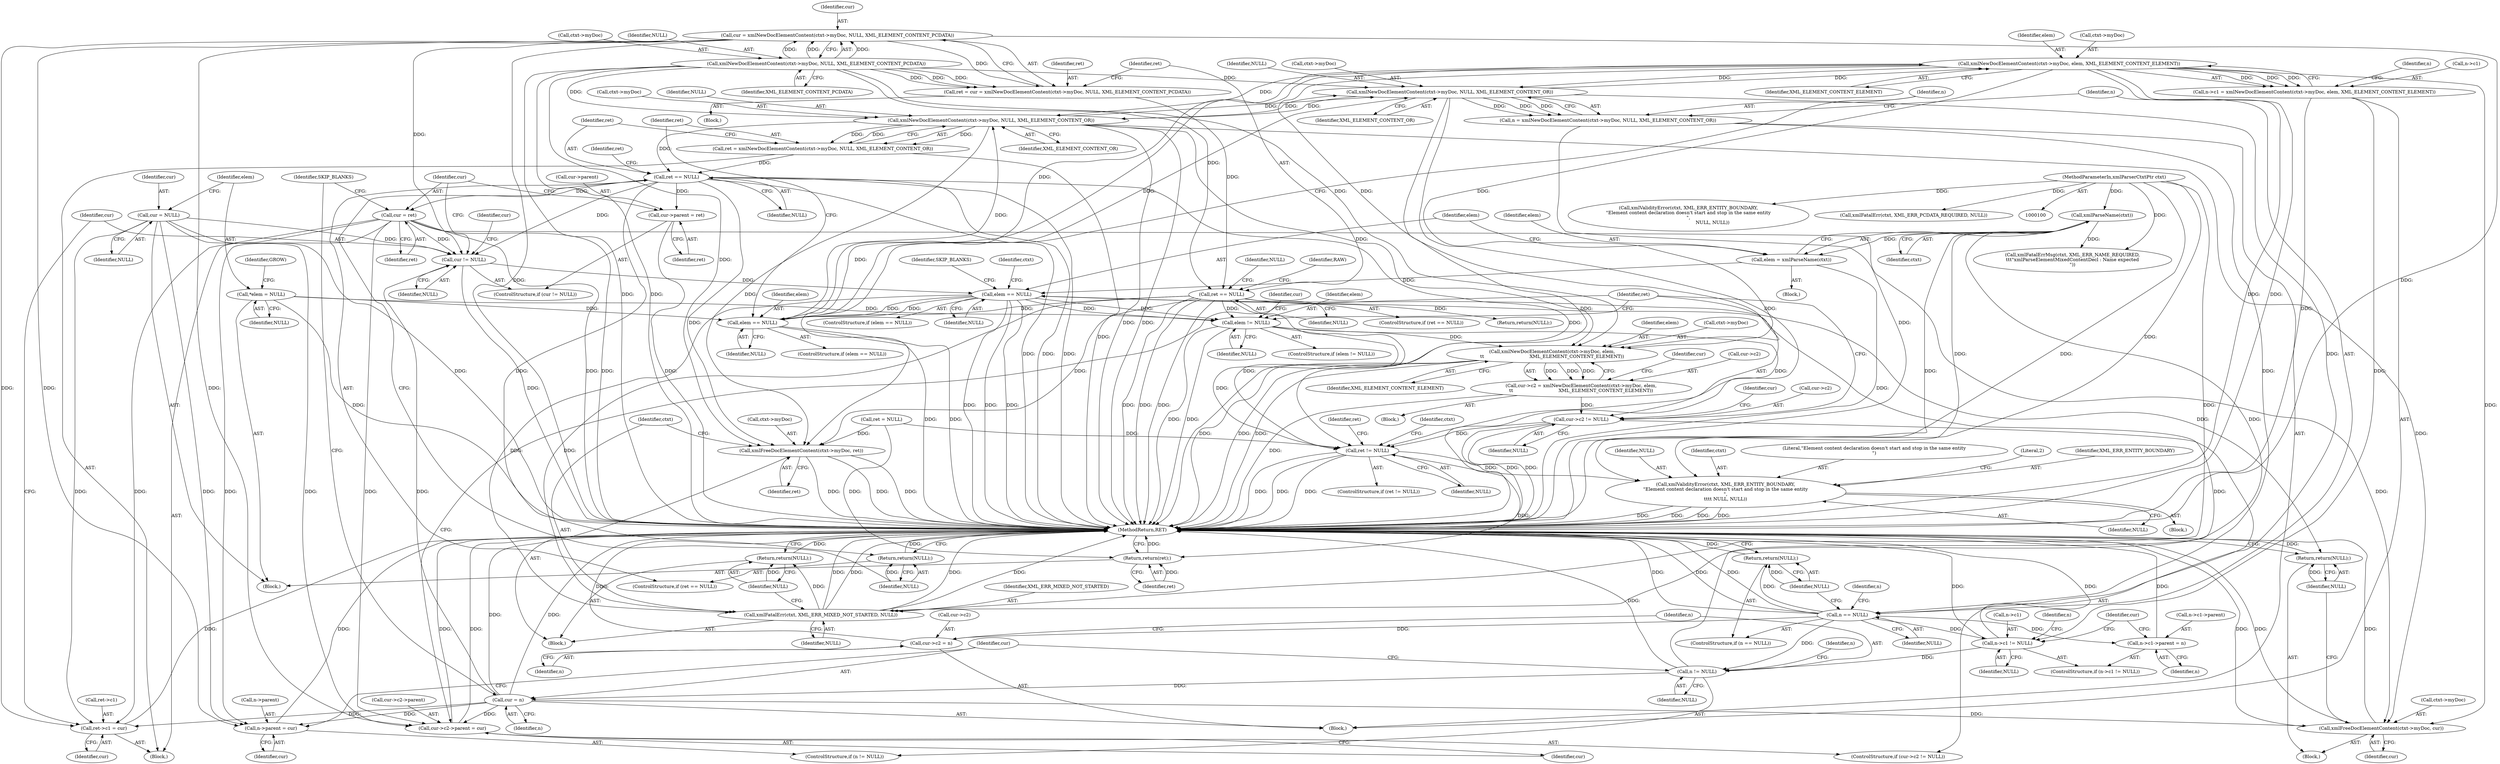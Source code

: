digraph "0_Chrome_d0947db40187f4708c58e64cbd6013faf9eddeed_16@pointer" {
"1000272" [label="(Call,xmlNewDocElementContent(ctxt->myDoc, elem, XML_ELEMENT_CONTENT_ELEMENT))"];
"1000256" [label="(Call,xmlNewDocElementContent(ctxt->myDoc, NULL, XML_ELEMENT_CONTENT_OR))"];
"1000223" [label="(Call,xmlNewDocElementContent(ctxt->myDoc, NULL, XML_ELEMENT_CONTENT_OR))"];
"1000198" [label="(Call,xmlNewDocElementContent(ctxt->myDoc, NULL, XML_ELEMENT_CONTENT_PCDATA))"];
"1000272" [label="(Call,xmlNewDocElementContent(ctxt->myDoc, elem, XML_ELEMENT_CONTENT_ELEMENT))"];
"1000217" [label="(Call,elem == NULL)"];
"1000314" [label="(Call,elem == NULL)"];
"1000309" [label="(Call,elem = xmlParseName(ctxt))"];
"1000311" [label="(Call,xmlParseName(ctxt))"];
"1000101" [label="(MethodParameterIn,xmlParserCtxtPtr ctxt)"];
"1000297" [label="(Call,n != NULL)"];
"1000263" [label="(Call,n == NULL)"];
"1000254" [label="(Call,n = xmlNewDocElementContent(ctxt->myDoc, NULL, XML_ELEMENT_CONTENT_OR))"];
"1000279" [label="(Call,n->c1 != NULL)"];
"1000268" [label="(Call,n->c1 = xmlNewDocElementContent(ctxt->myDoc, elem, XML_ELEMENT_CONTENT_ELEMENT))"];
"1000241" [label="(Call,cur != NULL)"];
"1000305" [label="(Call,cur = n)"];
"1000196" [label="(Call,cur = xmlNewDocElementContent(ctxt->myDoc, NULL, XML_ELEMENT_CONTENT_PCDATA))"];
"1000109" [label="(Call,cur = NULL)"];
"1000249" [label="(Call,cur = ret)"];
"1000230" [label="(Call,ret == NULL)"];
"1000221" [label="(Call,ret = xmlNewDocElementContent(ctxt->myDoc, NULL, XML_ELEMENT_CONTENT_OR))"];
"1000114" [label="(Call,*elem = NULL)"];
"1000205" [label="(Call,ret == NULL)"];
"1000194" [label="(Call,ret = cur = xmlNewDocElementContent(ctxt->myDoc, NULL, XML_ELEMENT_CONTENT_PCDATA))"];
"1000233" [label="(Return,return(NULL);)"];
"1000266" [label="(Return,return(NULL);)"];
"1000235" [label="(Call,ret->c1 = cur)"];
"1000300" [label="(Call,n->parent = cur)"];
"1000322" [label="(Call,xmlFreeDocElementContent(ctxt->myDoc, cur))"];
"1000362" [label="(Call,cur->c2->parent = cur)"];
"1000284" [label="(Call,n->c1->parent = n)"];
"1000291" [label="(Call,cur->c2 = n)"];
"1000350" [label="(Call,xmlNewDocElementContent(ctxt->myDoc, elem,\n\t\t                               XML_ELEMENT_CONTENT_ELEMENT))"];
"1000346" [label="(Call,cur->c2 = xmlNewDocElementContent(ctxt->myDoc, elem,\n\t\t                               XML_ELEMENT_CONTENT_ELEMENT))"];
"1000357" [label="(Call,cur->c2 != NULL)"];
"1000370" [label="(Call,ret != NULL)"];
"1000391" [label="(Call,xmlValidityError(ctxt, XML_ERR_ENTITY_BOUNDARY,\n\"Element content declaration doesn't start and stop in the same entity\n\",\n\t\t\t\t NULL, NULL))"];
"1000418" [label="(Return,return(ret);)"];
"1000401" [label="(Call,xmlFreeDocElementContent(ctxt->myDoc, ret))"];
"1000327" [label="(Return,return(NULL);)"];
"1000342" [label="(Call,elem != NULL)"];
"1000406" [label="(Call,xmlFatalErr(ctxt, XML_ERR_MIXED_NOT_STARTED, NULL))"];
"1000410" [label="(Return,return(NULL);)"];
"1000244" [label="(Call,cur->parent = ret)"];
"1000249" [label="(Call,cur = ret)"];
"1000365" [label="(Identifier,cur)"];
"1000265" [label="(Identifier,NULL)"];
"1000326" [label="(Identifier,cur)"];
"1000109" [label="(Call,cur = NULL)"];
"1000391" [label="(Call,xmlValidityError(ctxt, XML_ERR_ENTITY_BOUNDARY,\n\"Element content declaration doesn't start and stop in the same entity\n\",\n\t\t\t\t NULL, NULL))"];
"1000117" [label="(Identifier,GROW)"];
"1000401" [label="(Call,xmlFreeDocElementContent(ctxt->myDoc, ret))"];
"1000308" [label="(Identifier,SKIP_BLANKS)"];
"1000199" [label="(Call,ctxt->myDoc)"];
"1000243" [label="(Identifier,NULL)"];
"1000235" [label="(Call,ret->c1 = cur)"];
"1000114" [label="(Call,*elem = NULL)"];
"1000197" [label="(Identifier,cur)"];
"1000298" [label="(Identifier,n)"];
"1000371" [label="(Identifier,ret)"];
"1000295" [label="(Identifier,n)"];
"1000375" [label="(Identifier,ret)"];
"1000402" [label="(Call,ctxt->myDoc)"];
"1000293" [label="(Identifier,cur)"];
"1000207" [label="(Identifier,NULL)"];
"1000362" [label="(Call,cur->c2->parent = cur)"];
"1000363" [label="(Call,cur->c2->parent)"];
"1000230" [label="(Call,ret == NULL)"];
"1000304" [label="(Identifier,cur)"];
"1000254" [label="(Call,n = xmlNewDocElementContent(ctxt->myDoc, NULL, XML_ELEMENT_CONTENT_OR))"];
"1000345" [label="(Block,)"];
"1000313" [label="(ControlStructure,if (elem == NULL))"];
"1000218" [label="(Identifier,elem)"];
"1000103" [label="(Block,)"];
"1000314" [label="(Call,elem == NULL)"];
"1000309" [label="(Call,elem = xmlParseName(ctxt))"];
"1000290" [label="(Identifier,n)"];
"1000285" [label="(Call,n->c1->parent)"];
"1000361" [label="(Identifier,NULL)"];
"1000116" [label="(Identifier,NULL)"];
"1000307" [label="(Identifier,n)"];
"1000206" [label="(Identifier,ret)"];
"1000418" [label="(Return,return(ret);)"];
"1000277" [label="(Identifier,XML_ELEMENT_CONTENT_ELEMENT)"];
"1000204" [label="(ControlStructure,if (ret == NULL))"];
"1000101" [label="(MethodParameterIn,xmlParserCtxtPtr ctxt)"];
"1000302" [label="(Identifier,n)"];
"1000359" [label="(Identifier,cur)"];
"1000405" [label="(Identifier,ret)"];
"1000232" [label="(Identifier,NULL)"];
"1000297" [label="(Call,n != NULL)"];
"1000356" [label="(ControlStructure,if (cur->c2 != NULL))"];
"1000266" [label="(Return,return(NULL);)"];
"1000212" [label="(Identifier,RAW)"];
"1000205" [label="(Call,ret == NULL)"];
"1000354" [label="(Identifier,elem)"];
"1000256" [label="(Call,xmlNewDocElementContent(ctxt->myDoc, NULL, XML_ELEMENT_CONTENT_OR))"];
"1000311" [label="(Call,xmlParseName(ctxt))"];
"1000253" [label="(Block,)"];
"1000236" [label="(Call,ret->c1)"];
"1000319" [label="(Identifier,ctxt)"];
"1000255" [label="(Identifier,n)"];
"1000323" [label="(Call,ctxt->myDoc)"];
"1000346" [label="(Call,cur->c2 = xmlNewDocElementContent(ctxt->myDoc, elem,\n\t\t                               XML_ELEMENT_CONTENT_ELEMENT))"];
"1000322" [label="(Call,xmlFreeDocElementContent(ctxt->myDoc, cur))"];
"1000370" [label="(Call,ret != NULL)"];
"1000227" [label="(Identifier,NULL)"];
"1000216" [label="(ControlStructure,if (elem == NULL))"];
"1000246" [label="(Identifier,cur)"];
"1000224" [label="(Call,ctxt->myDoc)"];
"1000222" [label="(Identifier,ret)"];
"1000231" [label="(Identifier,ret)"];
"1000217" [label="(Call,elem == NULL)"];
"1000344" [label="(Identifier,NULL)"];
"1000280" [label="(Call,n->c1)"];
"1000234" [label="(Identifier,NULL)"];
"1000209" [label="(Identifier,NULL)"];
"1000329" [label="(Identifier,SKIP_BLANKS)"];
"1000351" [label="(Call,ctxt->myDoc)"];
"1000357" [label="(Call,cur->c2 != NULL)"];
"1000393" [label="(Identifier,XML_ERR_ENTITY_BOUNDARY)"];
"1000105" [label="(Call,ret = NULL)"];
"1000292" [label="(Call,cur->c2)"];
"1000268" [label="(Call,n->c1 = xmlNewDocElementContent(ctxt->myDoc, elem, XML_ELEMENT_CONTENT_ELEMENT))"];
"1000312" [label="(Identifier,ctxt)"];
"1000395" [label="(Identifier,NULL)"];
"1000279" [label="(Call,n->c1 != NULL)"];
"1000368" [label="(Identifier,cur)"];
"1000244" [label="(Call,cur->parent = ret)"];
"1000355" [label="(Identifier,XML_ELEMENT_CONTENT_ELEMENT)"];
"1000392" [label="(Identifier,ctxt)"];
"1000221" [label="(Call,ret = xmlNewDocElementContent(ctxt->myDoc, NULL, XML_ELEMENT_CONTENT_OR))"];
"1000315" [label="(Identifier,elem)"];
"1000151" [label="(Call,xmlValidityError(ctxt, XML_ERR_ENTITY_BOUNDARY,\n\"Element content declaration doesn't start and stop in the same entity\n\",\n                                 NULL, NULL))"];
"1000299" [label="(Identifier,NULL)"];
"1000264" [label="(Identifier,n)"];
"1000237" [label="(Identifier,ret)"];
"1000110" [label="(Identifier,cur)"];
"1000115" [label="(Identifier,elem)"];
"1000270" [label="(Identifier,n)"];
"1000240" [label="(ControlStructure,if (cur != NULL))"];
"1000396" [label="(Identifier,NULL)"];
"1000193" [label="(Block,)"];
"1000276" [label="(Identifier,elem)"];
"1000328" [label="(Identifier,NULL)"];
"1000300" [label="(Call,n->parent = cur)"];
"1000407" [label="(Identifier,ctxt)"];
"1000411" [label="(Identifier,NULL)"];
"1000408" [label="(Identifier,XML_ERR_MIXED_NOT_STARTED)"];
"1000342" [label="(Call,elem != NULL)"];
"1000208" [label="(Return,return(NULL);)"];
"1000257" [label="(Call,ctxt->myDoc)"];
"1000419" [label="(Identifier,ret)"];
"1000406" [label="(Call,xmlFatalErr(ctxt, XML_ERR_MIXED_NOT_STARTED, NULL))"];
"1000272" [label="(Call,xmlNewDocElementContent(ctxt->myDoc, elem, XML_ELEMENT_CONTENT_ELEMENT))"];
"1000263" [label="(Call,n == NULL)"];
"1000241" [label="(Call,cur != NULL)"];
"1000400" [label="(Block,)"];
"1000198" [label="(Call,xmlNewDocElementContent(ctxt->myDoc, NULL, XML_ELEMENT_CONTENT_PCDATA))"];
"1000239" [label="(Identifier,cur)"];
"1000310" [label="(Identifier,elem)"];
"1000195" [label="(Identifier,ret)"];
"1000348" [label="(Identifier,cur)"];
"1000317" [label="(Block,)"];
"1000214" [label="(Block,)"];
"1000203" [label="(Identifier,XML_ELEMENT_CONTENT_PCDATA)"];
"1000233" [label="(Return,return(NULL);)"];
"1000296" [label="(ControlStructure,if (n != NULL))"];
"1000316" [label="(Identifier,NULL)"];
"1000202" [label="(Identifier,NULL)"];
"1000248" [label="(Identifier,ret)"];
"1000305" [label="(Call,cur = n)"];
"1000420" [label="(MethodReturn,RET)"];
"1000327" [label="(Return,return(NULL);)"];
"1000343" [label="(Identifier,elem)"];
"1000111" [label="(Identifier,NULL)"];
"1000283" [label="(Identifier,NULL)"];
"1000220" [label="(Block,)"];
"1000394" [label="(Literal,\"Element content declaration doesn't start and stop in the same entity\n\")"];
"1000219" [label="(Identifier,NULL)"];
"1000410" [label="(Return,return(NULL);)"];
"1000267" [label="(Identifier,NULL)"];
"1000291" [label="(Call,cur->c2 = n)"];
"1000223" [label="(Call,xmlNewDocElementContent(ctxt->myDoc, NULL, XML_ELEMENT_CONTENT_OR))"];
"1000278" [label="(ControlStructure,if (n->c1 != NULL))"];
"1000242" [label="(Identifier,cur)"];
"1000347" [label="(Call,cur->c2)"];
"1000251" [label="(Identifier,ret)"];
"1000194" [label="(Call,ret = cur = xmlNewDocElementContent(ctxt->myDoc, NULL, XML_ELEMENT_CONTENT_PCDATA))"];
"1000196" [label="(Call,cur = xmlNewDocElementContent(ctxt->myDoc, NULL, XML_ELEMENT_CONTENT_PCDATA))"];
"1000369" [label="(ControlStructure,if (ret != NULL))"];
"1000284" [label="(Call,n->c1->parent = n)"];
"1000260" [label="(Identifier,NULL)"];
"1000262" [label="(ControlStructure,if (n == NULL))"];
"1000398" [label="(Literal,2)"];
"1000301" [label="(Call,n->parent)"];
"1000318" [label="(Call,xmlFatalErrMsg(ctxt, XML_ERR_NAME_REQUIRED,\n\t\t\t\"xmlParseElementMixedContentDecl : Name expected\n\"))"];
"1000281" [label="(Identifier,n)"];
"1000390" [label="(Block,)"];
"1000306" [label="(Identifier,cur)"];
"1000269" [label="(Call,n->c1)"];
"1000287" [label="(Identifier,n)"];
"1000350" [label="(Call,xmlNewDocElementContent(ctxt->myDoc, elem,\n\t\t                               XML_ELEMENT_CONTENT_ELEMENT))"];
"1000228" [label="(Identifier,XML_ELEMENT_CONTENT_OR)"];
"1000273" [label="(Call,ctxt->myDoc)"];
"1000358" [label="(Call,cur->c2)"];
"1000372" [label="(Identifier,NULL)"];
"1000414" [label="(Call,xmlFatalErr(ctxt, XML_ERR_PCDATA_REQUIRED, NULL))"];
"1000261" [label="(Identifier,XML_ELEMENT_CONTENT_OR)"];
"1000381" [label="(Identifier,ctxt)"];
"1000341" [label="(ControlStructure,if (elem != NULL))"];
"1000245" [label="(Call,cur->parent)"];
"1000250" [label="(Identifier,cur)"];
"1000409" [label="(Identifier,NULL)"];
"1000229" [label="(ControlStructure,if (ret == NULL))"];
"1000272" -> "1000268"  [label="AST: "];
"1000272" -> "1000277"  [label="CFG: "];
"1000273" -> "1000272"  [label="AST: "];
"1000276" -> "1000272"  [label="AST: "];
"1000277" -> "1000272"  [label="AST: "];
"1000268" -> "1000272"  [label="CFG: "];
"1000272" -> "1000420"  [label="DDG: "];
"1000272" -> "1000420"  [label="DDG: "];
"1000272" -> "1000223"  [label="DDG: "];
"1000272" -> "1000256"  [label="DDG: "];
"1000272" -> "1000268"  [label="DDG: "];
"1000272" -> "1000268"  [label="DDG: "];
"1000272" -> "1000268"  [label="DDG: "];
"1000256" -> "1000272"  [label="DDG: "];
"1000217" -> "1000272"  [label="DDG: "];
"1000272" -> "1000322"  [label="DDG: "];
"1000272" -> "1000350"  [label="DDG: "];
"1000272" -> "1000350"  [label="DDG: "];
"1000272" -> "1000401"  [label="DDG: "];
"1000256" -> "1000254"  [label="AST: "];
"1000256" -> "1000261"  [label="CFG: "];
"1000257" -> "1000256"  [label="AST: "];
"1000260" -> "1000256"  [label="AST: "];
"1000261" -> "1000256"  [label="AST: "];
"1000254" -> "1000256"  [label="CFG: "];
"1000256" -> "1000420"  [label="DDG: "];
"1000256" -> "1000420"  [label="DDG: "];
"1000256" -> "1000223"  [label="DDG: "];
"1000256" -> "1000254"  [label="DDG: "];
"1000256" -> "1000254"  [label="DDG: "];
"1000256" -> "1000254"  [label="DDG: "];
"1000223" -> "1000256"  [label="DDG: "];
"1000223" -> "1000256"  [label="DDG: "];
"1000198" -> "1000256"  [label="DDG: "];
"1000217" -> "1000256"  [label="DDG: "];
"1000256" -> "1000263"  [label="DDG: "];
"1000223" -> "1000221"  [label="AST: "];
"1000223" -> "1000228"  [label="CFG: "];
"1000224" -> "1000223"  [label="AST: "];
"1000227" -> "1000223"  [label="AST: "];
"1000228" -> "1000223"  [label="AST: "];
"1000221" -> "1000223"  [label="CFG: "];
"1000223" -> "1000420"  [label="DDG: "];
"1000223" -> "1000420"  [label="DDG: "];
"1000223" -> "1000221"  [label="DDG: "];
"1000223" -> "1000221"  [label="DDG: "];
"1000223" -> "1000221"  [label="DDG: "];
"1000198" -> "1000223"  [label="DDG: "];
"1000217" -> "1000223"  [label="DDG: "];
"1000223" -> "1000230"  [label="DDG: "];
"1000223" -> "1000322"  [label="DDG: "];
"1000223" -> "1000350"  [label="DDG: "];
"1000223" -> "1000401"  [label="DDG: "];
"1000198" -> "1000196"  [label="AST: "];
"1000198" -> "1000203"  [label="CFG: "];
"1000199" -> "1000198"  [label="AST: "];
"1000202" -> "1000198"  [label="AST: "];
"1000203" -> "1000198"  [label="AST: "];
"1000196" -> "1000198"  [label="CFG: "];
"1000198" -> "1000420"  [label="DDG: "];
"1000198" -> "1000420"  [label="DDG: "];
"1000198" -> "1000194"  [label="DDG: "];
"1000198" -> "1000194"  [label="DDG: "];
"1000198" -> "1000194"  [label="DDG: "];
"1000198" -> "1000196"  [label="DDG: "];
"1000198" -> "1000196"  [label="DDG: "];
"1000198" -> "1000196"  [label="DDG: "];
"1000198" -> "1000205"  [label="DDG: "];
"1000198" -> "1000350"  [label="DDG: "];
"1000198" -> "1000401"  [label="DDG: "];
"1000217" -> "1000216"  [label="AST: "];
"1000217" -> "1000219"  [label="CFG: "];
"1000218" -> "1000217"  [label="AST: "];
"1000219" -> "1000217"  [label="AST: "];
"1000222" -> "1000217"  [label="CFG: "];
"1000255" -> "1000217"  [label="CFG: "];
"1000217" -> "1000420"  [label="DDG: "];
"1000217" -> "1000420"  [label="DDG: "];
"1000314" -> "1000217"  [label="DDG: "];
"1000314" -> "1000217"  [label="DDG: "];
"1000114" -> "1000217"  [label="DDG: "];
"1000205" -> "1000217"  [label="DDG: "];
"1000314" -> "1000313"  [label="AST: "];
"1000314" -> "1000316"  [label="CFG: "];
"1000315" -> "1000314"  [label="AST: "];
"1000316" -> "1000314"  [label="AST: "];
"1000319" -> "1000314"  [label="CFG: "];
"1000329" -> "1000314"  [label="CFG: "];
"1000314" -> "1000420"  [label="DDG: "];
"1000314" -> "1000420"  [label="DDG: "];
"1000314" -> "1000420"  [label="DDG: "];
"1000309" -> "1000314"  [label="DDG: "];
"1000297" -> "1000314"  [label="DDG: "];
"1000241" -> "1000314"  [label="DDG: "];
"1000314" -> "1000327"  [label="DDG: "];
"1000314" -> "1000342"  [label="DDG: "];
"1000314" -> "1000342"  [label="DDG: "];
"1000314" -> "1000406"  [label="DDG: "];
"1000309" -> "1000214"  [label="AST: "];
"1000309" -> "1000311"  [label="CFG: "];
"1000310" -> "1000309"  [label="AST: "];
"1000311" -> "1000309"  [label="AST: "];
"1000315" -> "1000309"  [label="CFG: "];
"1000309" -> "1000420"  [label="DDG: "];
"1000311" -> "1000309"  [label="DDG: "];
"1000311" -> "1000312"  [label="CFG: "];
"1000312" -> "1000311"  [label="AST: "];
"1000311" -> "1000420"  [label="DDG: "];
"1000101" -> "1000311"  [label="DDG: "];
"1000311" -> "1000318"  [label="DDG: "];
"1000311" -> "1000391"  [label="DDG: "];
"1000311" -> "1000406"  [label="DDG: "];
"1000101" -> "1000100"  [label="AST: "];
"1000101" -> "1000420"  [label="DDG: "];
"1000101" -> "1000151"  [label="DDG: "];
"1000101" -> "1000318"  [label="DDG: "];
"1000101" -> "1000391"  [label="DDG: "];
"1000101" -> "1000406"  [label="DDG: "];
"1000101" -> "1000414"  [label="DDG: "];
"1000297" -> "1000296"  [label="AST: "];
"1000297" -> "1000299"  [label="CFG: "];
"1000298" -> "1000297"  [label="AST: "];
"1000299" -> "1000297"  [label="AST: "];
"1000302" -> "1000297"  [label="CFG: "];
"1000306" -> "1000297"  [label="CFG: "];
"1000297" -> "1000420"  [label="DDG: "];
"1000263" -> "1000297"  [label="DDG: "];
"1000279" -> "1000297"  [label="DDG: "];
"1000297" -> "1000305"  [label="DDG: "];
"1000263" -> "1000262"  [label="AST: "];
"1000263" -> "1000265"  [label="CFG: "];
"1000264" -> "1000263"  [label="AST: "];
"1000265" -> "1000263"  [label="AST: "];
"1000267" -> "1000263"  [label="CFG: "];
"1000270" -> "1000263"  [label="CFG: "];
"1000263" -> "1000420"  [label="DDG: "];
"1000263" -> "1000420"  [label="DDG: "];
"1000263" -> "1000420"  [label="DDG: "];
"1000254" -> "1000263"  [label="DDG: "];
"1000263" -> "1000266"  [label="DDG: "];
"1000263" -> "1000279"  [label="DDG: "];
"1000263" -> "1000284"  [label="DDG: "];
"1000263" -> "1000291"  [label="DDG: "];
"1000254" -> "1000253"  [label="AST: "];
"1000255" -> "1000254"  [label="AST: "];
"1000264" -> "1000254"  [label="CFG: "];
"1000254" -> "1000420"  [label="DDG: "];
"1000279" -> "1000278"  [label="AST: "];
"1000279" -> "1000283"  [label="CFG: "];
"1000280" -> "1000279"  [label="AST: "];
"1000283" -> "1000279"  [label="AST: "];
"1000287" -> "1000279"  [label="CFG: "];
"1000293" -> "1000279"  [label="CFG: "];
"1000279" -> "1000420"  [label="DDG: "];
"1000279" -> "1000420"  [label="DDG: "];
"1000268" -> "1000279"  [label="DDG: "];
"1000268" -> "1000253"  [label="AST: "];
"1000269" -> "1000268"  [label="AST: "];
"1000281" -> "1000268"  [label="CFG: "];
"1000268" -> "1000420"  [label="DDG: "];
"1000241" -> "1000240"  [label="AST: "];
"1000241" -> "1000243"  [label="CFG: "];
"1000242" -> "1000241"  [label="AST: "];
"1000243" -> "1000241"  [label="AST: "];
"1000246" -> "1000241"  [label="CFG: "];
"1000250" -> "1000241"  [label="CFG: "];
"1000241" -> "1000420"  [label="DDG: "];
"1000305" -> "1000241"  [label="DDG: "];
"1000196" -> "1000241"  [label="DDG: "];
"1000109" -> "1000241"  [label="DDG: "];
"1000249" -> "1000241"  [label="DDG: "];
"1000230" -> "1000241"  [label="DDG: "];
"1000305" -> "1000253"  [label="AST: "];
"1000305" -> "1000307"  [label="CFG: "];
"1000306" -> "1000305"  [label="AST: "];
"1000307" -> "1000305"  [label="AST: "];
"1000308" -> "1000305"  [label="CFG: "];
"1000305" -> "1000420"  [label="DDG: "];
"1000305" -> "1000420"  [label="DDG: "];
"1000305" -> "1000235"  [label="DDG: "];
"1000305" -> "1000300"  [label="DDG: "];
"1000305" -> "1000322"  [label="DDG: "];
"1000305" -> "1000362"  [label="DDG: "];
"1000196" -> "1000194"  [label="AST: "];
"1000197" -> "1000196"  [label="AST: "];
"1000194" -> "1000196"  [label="CFG: "];
"1000196" -> "1000420"  [label="DDG: "];
"1000196" -> "1000420"  [label="DDG: "];
"1000196" -> "1000194"  [label="DDG: "];
"1000196" -> "1000235"  [label="DDG: "];
"1000196" -> "1000300"  [label="DDG: "];
"1000196" -> "1000362"  [label="DDG: "];
"1000109" -> "1000103"  [label="AST: "];
"1000109" -> "1000111"  [label="CFG: "];
"1000110" -> "1000109"  [label="AST: "];
"1000111" -> "1000109"  [label="AST: "];
"1000115" -> "1000109"  [label="CFG: "];
"1000109" -> "1000420"  [label="DDG: "];
"1000109" -> "1000235"  [label="DDG: "];
"1000109" -> "1000300"  [label="DDG: "];
"1000109" -> "1000362"  [label="DDG: "];
"1000249" -> "1000220"  [label="AST: "];
"1000249" -> "1000251"  [label="CFG: "];
"1000250" -> "1000249"  [label="AST: "];
"1000251" -> "1000249"  [label="AST: "];
"1000308" -> "1000249"  [label="CFG: "];
"1000249" -> "1000420"  [label="DDG: "];
"1000249" -> "1000420"  [label="DDG: "];
"1000249" -> "1000235"  [label="DDG: "];
"1000230" -> "1000249"  [label="DDG: "];
"1000249" -> "1000300"  [label="DDG: "];
"1000249" -> "1000322"  [label="DDG: "];
"1000249" -> "1000362"  [label="DDG: "];
"1000230" -> "1000229"  [label="AST: "];
"1000230" -> "1000232"  [label="CFG: "];
"1000231" -> "1000230"  [label="AST: "];
"1000232" -> "1000230"  [label="AST: "];
"1000234" -> "1000230"  [label="CFG: "];
"1000237" -> "1000230"  [label="CFG: "];
"1000230" -> "1000420"  [label="DDG: "];
"1000230" -> "1000420"  [label="DDG: "];
"1000230" -> "1000420"  [label="DDG: "];
"1000221" -> "1000230"  [label="DDG: "];
"1000230" -> "1000233"  [label="DDG: "];
"1000230" -> "1000244"  [label="DDG: "];
"1000230" -> "1000370"  [label="DDG: "];
"1000230" -> "1000401"  [label="DDG: "];
"1000221" -> "1000220"  [label="AST: "];
"1000222" -> "1000221"  [label="AST: "];
"1000231" -> "1000221"  [label="CFG: "];
"1000221" -> "1000420"  [label="DDG: "];
"1000114" -> "1000103"  [label="AST: "];
"1000114" -> "1000116"  [label="CFG: "];
"1000115" -> "1000114"  [label="AST: "];
"1000116" -> "1000114"  [label="AST: "];
"1000117" -> "1000114"  [label="CFG: "];
"1000114" -> "1000420"  [label="DDG: "];
"1000114" -> "1000342"  [label="DDG: "];
"1000205" -> "1000204"  [label="AST: "];
"1000205" -> "1000207"  [label="CFG: "];
"1000206" -> "1000205"  [label="AST: "];
"1000207" -> "1000205"  [label="AST: "];
"1000209" -> "1000205"  [label="CFG: "];
"1000212" -> "1000205"  [label="CFG: "];
"1000205" -> "1000420"  [label="DDG: "];
"1000205" -> "1000420"  [label="DDG: "];
"1000205" -> "1000420"  [label="DDG: "];
"1000194" -> "1000205"  [label="DDG: "];
"1000205" -> "1000208"  [label="DDG: "];
"1000205" -> "1000342"  [label="DDG: "];
"1000205" -> "1000370"  [label="DDG: "];
"1000205" -> "1000401"  [label="DDG: "];
"1000205" -> "1000406"  [label="DDG: "];
"1000194" -> "1000193"  [label="AST: "];
"1000195" -> "1000194"  [label="AST: "];
"1000206" -> "1000194"  [label="CFG: "];
"1000233" -> "1000229"  [label="AST: "];
"1000233" -> "1000234"  [label="CFG: "];
"1000234" -> "1000233"  [label="AST: "];
"1000420" -> "1000233"  [label="CFG: "];
"1000233" -> "1000420"  [label="DDG: "];
"1000234" -> "1000233"  [label="DDG: "];
"1000266" -> "1000262"  [label="AST: "];
"1000266" -> "1000267"  [label="CFG: "];
"1000267" -> "1000266"  [label="AST: "];
"1000420" -> "1000266"  [label="CFG: "];
"1000266" -> "1000420"  [label="DDG: "];
"1000267" -> "1000266"  [label="DDG: "];
"1000235" -> "1000220"  [label="AST: "];
"1000235" -> "1000239"  [label="CFG: "];
"1000236" -> "1000235"  [label="AST: "];
"1000239" -> "1000235"  [label="AST: "];
"1000242" -> "1000235"  [label="CFG: "];
"1000235" -> "1000420"  [label="DDG: "];
"1000300" -> "1000296"  [label="AST: "];
"1000300" -> "1000304"  [label="CFG: "];
"1000301" -> "1000300"  [label="AST: "];
"1000304" -> "1000300"  [label="AST: "];
"1000306" -> "1000300"  [label="CFG: "];
"1000300" -> "1000420"  [label="DDG: "];
"1000322" -> "1000317"  [label="AST: "];
"1000322" -> "1000326"  [label="CFG: "];
"1000323" -> "1000322"  [label="AST: "];
"1000326" -> "1000322"  [label="AST: "];
"1000328" -> "1000322"  [label="CFG: "];
"1000322" -> "1000420"  [label="DDG: "];
"1000322" -> "1000420"  [label="DDG: "];
"1000322" -> "1000420"  [label="DDG: "];
"1000362" -> "1000356"  [label="AST: "];
"1000362" -> "1000368"  [label="CFG: "];
"1000363" -> "1000362"  [label="AST: "];
"1000368" -> "1000362"  [label="AST: "];
"1000371" -> "1000362"  [label="CFG: "];
"1000362" -> "1000420"  [label="DDG: "];
"1000362" -> "1000420"  [label="DDG: "];
"1000284" -> "1000278"  [label="AST: "];
"1000284" -> "1000290"  [label="CFG: "];
"1000285" -> "1000284"  [label="AST: "];
"1000290" -> "1000284"  [label="AST: "];
"1000293" -> "1000284"  [label="CFG: "];
"1000284" -> "1000420"  [label="DDG: "];
"1000291" -> "1000253"  [label="AST: "];
"1000291" -> "1000295"  [label="CFG: "];
"1000292" -> "1000291"  [label="AST: "];
"1000295" -> "1000291"  [label="AST: "];
"1000298" -> "1000291"  [label="CFG: "];
"1000291" -> "1000420"  [label="DDG: "];
"1000350" -> "1000346"  [label="AST: "];
"1000350" -> "1000355"  [label="CFG: "];
"1000351" -> "1000350"  [label="AST: "];
"1000354" -> "1000350"  [label="AST: "];
"1000355" -> "1000350"  [label="AST: "];
"1000346" -> "1000350"  [label="CFG: "];
"1000350" -> "1000420"  [label="DDG: "];
"1000350" -> "1000420"  [label="DDG: "];
"1000350" -> "1000420"  [label="DDG: "];
"1000350" -> "1000346"  [label="DDG: "];
"1000350" -> "1000346"  [label="DDG: "];
"1000350" -> "1000346"  [label="DDG: "];
"1000342" -> "1000350"  [label="DDG: "];
"1000346" -> "1000345"  [label="AST: "];
"1000347" -> "1000346"  [label="AST: "];
"1000359" -> "1000346"  [label="CFG: "];
"1000346" -> "1000420"  [label="DDG: "];
"1000346" -> "1000357"  [label="DDG: "];
"1000357" -> "1000356"  [label="AST: "];
"1000357" -> "1000361"  [label="CFG: "];
"1000358" -> "1000357"  [label="AST: "];
"1000361" -> "1000357"  [label="AST: "];
"1000365" -> "1000357"  [label="CFG: "];
"1000371" -> "1000357"  [label="CFG: "];
"1000357" -> "1000420"  [label="DDG: "];
"1000357" -> "1000420"  [label="DDG: "];
"1000342" -> "1000357"  [label="DDG: "];
"1000357" -> "1000370"  [label="DDG: "];
"1000370" -> "1000369"  [label="AST: "];
"1000370" -> "1000372"  [label="CFG: "];
"1000371" -> "1000370"  [label="AST: "];
"1000372" -> "1000370"  [label="AST: "];
"1000375" -> "1000370"  [label="CFG: "];
"1000381" -> "1000370"  [label="CFG: "];
"1000370" -> "1000420"  [label="DDG: "];
"1000370" -> "1000420"  [label="DDG: "];
"1000370" -> "1000420"  [label="DDG: "];
"1000105" -> "1000370"  [label="DDG: "];
"1000342" -> "1000370"  [label="DDG: "];
"1000370" -> "1000391"  [label="DDG: "];
"1000370" -> "1000418"  [label="DDG: "];
"1000391" -> "1000390"  [label="AST: "];
"1000391" -> "1000396"  [label="CFG: "];
"1000392" -> "1000391"  [label="AST: "];
"1000393" -> "1000391"  [label="AST: "];
"1000394" -> "1000391"  [label="AST: "];
"1000395" -> "1000391"  [label="AST: "];
"1000396" -> "1000391"  [label="AST: "];
"1000398" -> "1000391"  [label="CFG: "];
"1000391" -> "1000420"  [label="DDG: "];
"1000391" -> "1000420"  [label="DDG: "];
"1000391" -> "1000420"  [label="DDG: "];
"1000391" -> "1000420"  [label="DDG: "];
"1000418" -> "1000103"  [label="AST: "];
"1000418" -> "1000419"  [label="CFG: "];
"1000419" -> "1000418"  [label="AST: "];
"1000420" -> "1000418"  [label="CFG: "];
"1000418" -> "1000420"  [label="DDG: "];
"1000419" -> "1000418"  [label="DDG: "];
"1000105" -> "1000418"  [label="DDG: "];
"1000401" -> "1000400"  [label="AST: "];
"1000401" -> "1000405"  [label="CFG: "];
"1000402" -> "1000401"  [label="AST: "];
"1000405" -> "1000401"  [label="AST: "];
"1000407" -> "1000401"  [label="CFG: "];
"1000401" -> "1000420"  [label="DDG: "];
"1000401" -> "1000420"  [label="DDG: "];
"1000401" -> "1000420"  [label="DDG: "];
"1000105" -> "1000401"  [label="DDG: "];
"1000327" -> "1000317"  [label="AST: "];
"1000327" -> "1000328"  [label="CFG: "];
"1000328" -> "1000327"  [label="AST: "];
"1000420" -> "1000327"  [label="CFG: "];
"1000327" -> "1000420"  [label="DDG: "];
"1000328" -> "1000327"  [label="DDG: "];
"1000342" -> "1000341"  [label="AST: "];
"1000342" -> "1000344"  [label="CFG: "];
"1000343" -> "1000342"  [label="AST: "];
"1000344" -> "1000342"  [label="AST: "];
"1000348" -> "1000342"  [label="CFG: "];
"1000371" -> "1000342"  [label="CFG: "];
"1000342" -> "1000420"  [label="DDG: "];
"1000342" -> "1000420"  [label="DDG: "];
"1000406" -> "1000400"  [label="AST: "];
"1000406" -> "1000409"  [label="CFG: "];
"1000407" -> "1000406"  [label="AST: "];
"1000408" -> "1000406"  [label="AST: "];
"1000409" -> "1000406"  [label="AST: "];
"1000411" -> "1000406"  [label="CFG: "];
"1000406" -> "1000420"  [label="DDG: "];
"1000406" -> "1000420"  [label="DDG: "];
"1000406" -> "1000420"  [label="DDG: "];
"1000406" -> "1000420"  [label="DDG: "];
"1000406" -> "1000410"  [label="DDG: "];
"1000410" -> "1000400"  [label="AST: "];
"1000410" -> "1000411"  [label="CFG: "];
"1000411" -> "1000410"  [label="AST: "];
"1000420" -> "1000410"  [label="CFG: "];
"1000410" -> "1000420"  [label="DDG: "];
"1000411" -> "1000410"  [label="DDG: "];
"1000244" -> "1000240"  [label="AST: "];
"1000244" -> "1000248"  [label="CFG: "];
"1000245" -> "1000244"  [label="AST: "];
"1000248" -> "1000244"  [label="AST: "];
"1000250" -> "1000244"  [label="CFG: "];
"1000244" -> "1000420"  [label="DDG: "];
}
